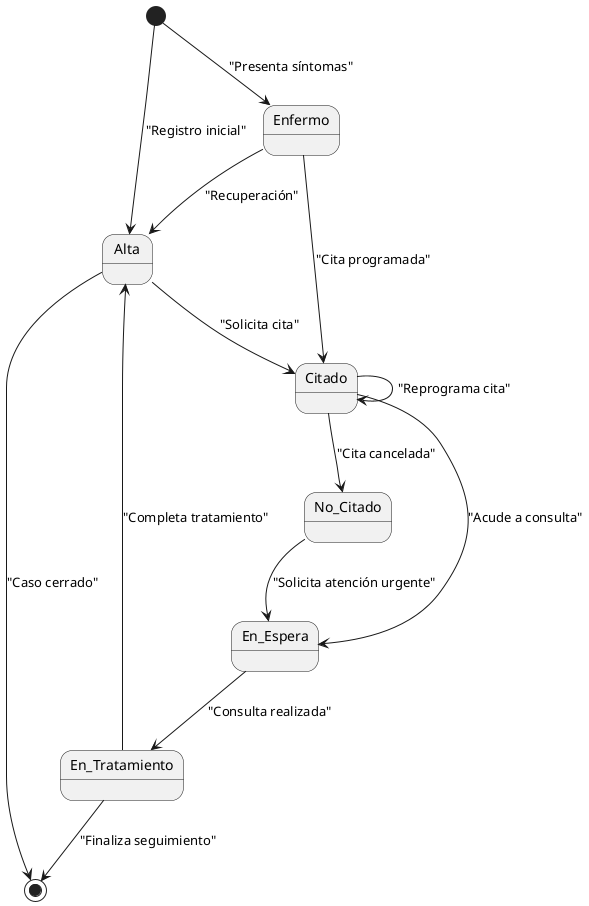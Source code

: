 @startuml
[*] --> Alta: "Registro inicial"
[*] --> Enfermo: "Presenta síntomas"

Enfermo --> Citado: "Cita programada"
Enfermo --> Alta: "Recuperación"

Alta --> Citado: "Solicita cita"

Citado --> Citado: "Reprograma cita"
Citado --> No_Citado: "Cita cancelada"
Citado --> En_Espera: "Acude a consulta"

No_Citado --> En_Espera: "Solicita atención urgente"

En_Espera --> En_Tratamiento: "Consulta realizada"
En_Tratamiento --> Alta: "Completa tratamiento"
En_Tratamiento --> [*]: "Finaliza seguimiento"

Alta --> [*]: "Caso cerrado"
@enduml
